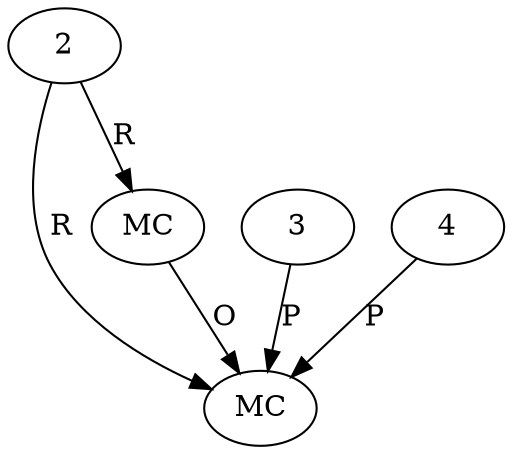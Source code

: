 digraph "AUG" {

  1 [ label="MC" s="setPackageInfo()" t="Project" l="760" ];
  2 [ t="Project" n="project" ];
  3 [ t="Version" n="newVersion" ];
  4 [ t="String" v="pkg1" ];
  5 [ label="MC" s="getPackageInfo()" t="Project" l="752" ];
  3 -> 1 [ label="P" ];
  4 -> 1 [ label="P" ];
  2 -> 1 [ label="R" ];
  5 -> 1 [ label="O" ];
  2 -> 5 [ label="R" ];
}
